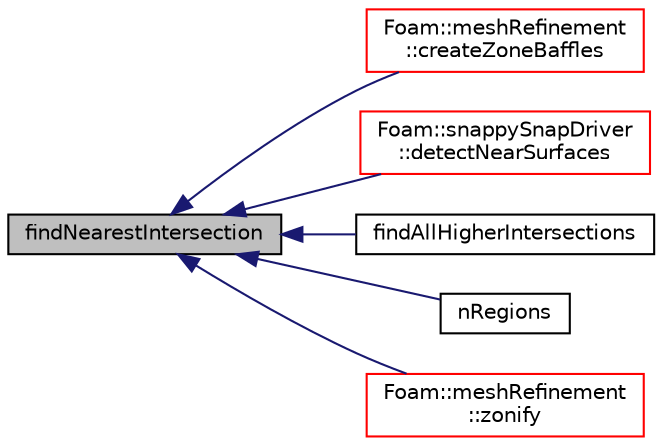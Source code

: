 digraph "findNearestIntersection"
{
  bgcolor="transparent";
  edge [fontname="Helvetica",fontsize="10",labelfontname="Helvetica",labelfontsize="10"];
  node [fontname="Helvetica",fontsize="10",shape=record];
  rankdir="LR";
  Node671 [label="findNearestIntersection",height=0.2,width=0.4,color="black", fillcolor="grey75", style="filled", fontcolor="black"];
  Node671 -> Node672 [dir="back",color="midnightblue",fontsize="10",style="solid",fontname="Helvetica"];
  Node672 [label="Foam::meshRefinement\l::createZoneBaffles",height=0.2,width=0.4,color="red",URL="$a25857.html#a79af0bcc267d8fda8b3f4e683cac915b",tooltip="Create baffles for faces straddling zoned surfaces. Return. "];
  Node671 -> Node675 [dir="back",color="midnightblue",fontsize="10",style="solid",fontname="Helvetica"];
  Node675 [label="Foam::snappySnapDriver\l::detectNearSurfaces",height=0.2,width=0.4,color="red",URL="$a25921.html#a03198aa35e22c16271a36768040a8c11",tooltip="Per patch point override displacement if in gap situation. "];
  Node671 -> Node682 [dir="back",color="midnightblue",fontsize="10",style="solid",fontname="Helvetica"];
  Node682 [label="findAllHigherIntersections",height=0.2,width=0.4,color="black",URL="$a25881.html#a3d605ef2464e3ead09fbc7230f1d479b",tooltip="Find all intersections of edge. Unsorted order. "];
  Node671 -> Node683 [dir="back",color="midnightblue",fontsize="10",style="solid",fontname="Helvetica"];
  Node683 [label="nRegions",height=0.2,width=0.4,color="black",URL="$a25881.html#aea6a36c10dbbc8d2f593a71aa1bb12b0"];
  Node671 -> Node684 [dir="back",color="midnightblue",fontsize="10",style="solid",fontname="Helvetica"];
  Node684 [label="Foam::meshRefinement\l::zonify",height=0.2,width=0.4,color="red",URL="$a25857.html#a90cf965dfe02eb20f11a4a8c6035747f",tooltip="Put faces/cells into zones according to surface specification. "];
}

